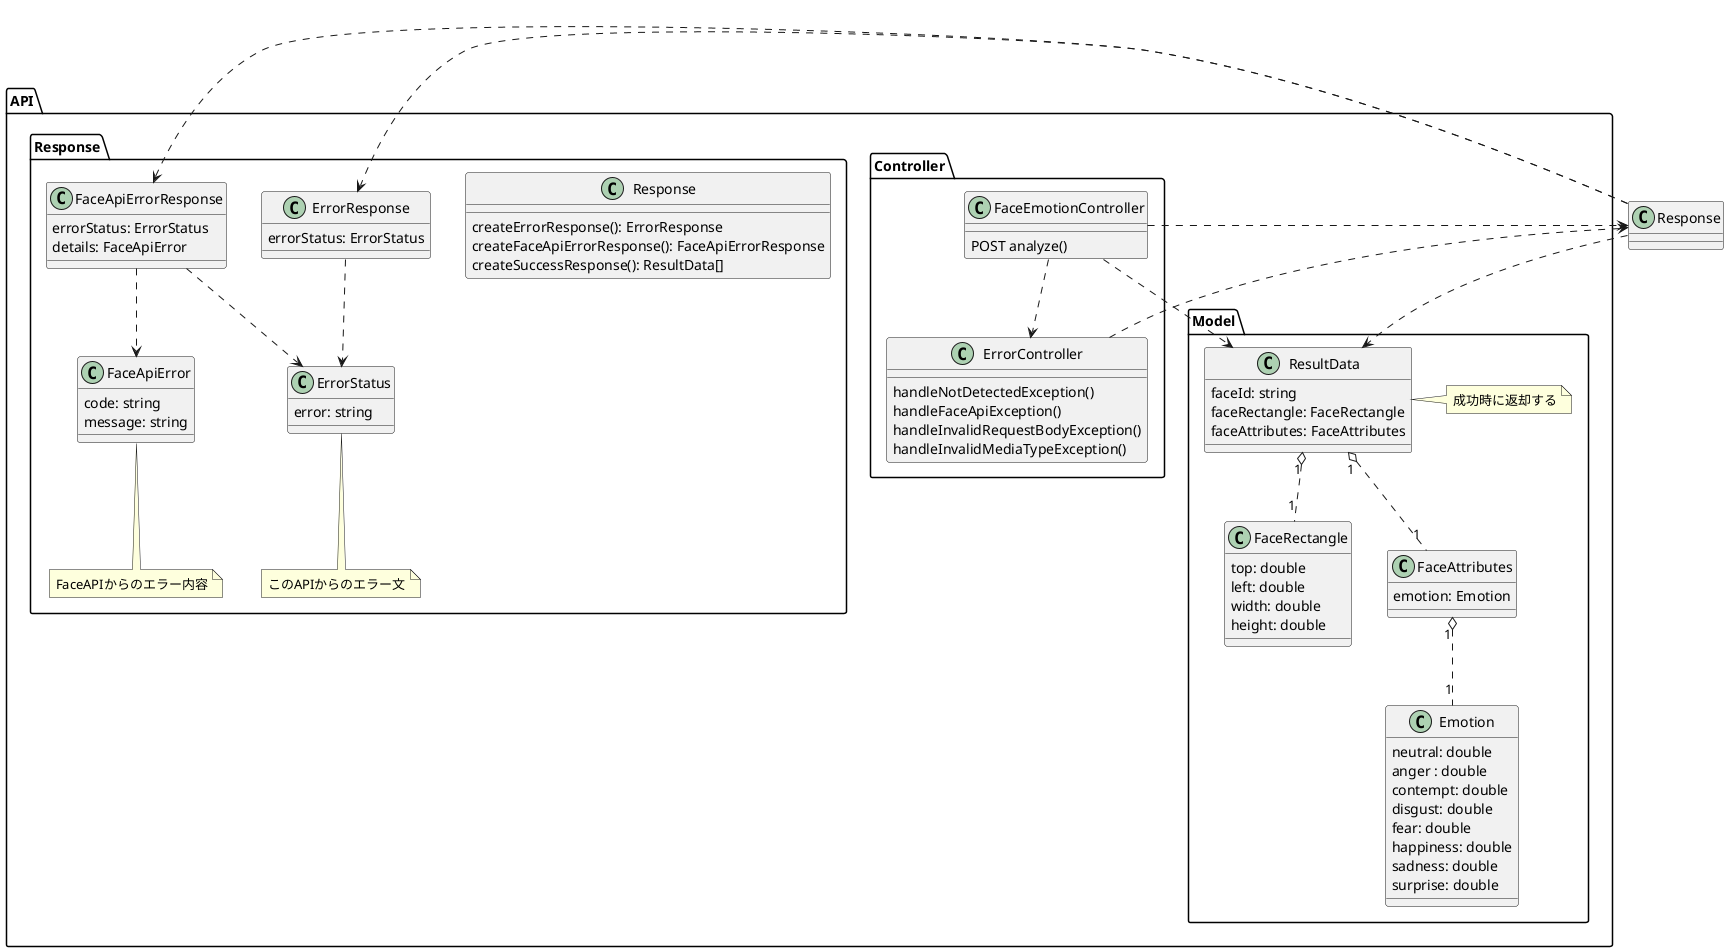 @startuml Face Emotion Analyser API

' サーバーサイド
package "API" {

    package "Controller" {
        class FaceEmotionController {
            POST analyze()
        }

        class ErrorController {
            handleNotDetectedException()
            handleFaceApiException()
            handleInvalidRequestBodyException()
            handleInvalidMediaTypeException()
        }
    }

    package "Response" {
        class Response {
            createErrorResponse(): ErrorResponse
            createFaceApiErrorResponse(): FaceApiErrorResponse
            createSuccessResponse(): ResultData[]
        }

        class ErrorResponse {
            errorStatus: ErrorStatus
        }

        class ErrorStatus {
            error: string
        }
        note bottom: このAPIからのエラー文

        class FaceApiErrorResponse {
            errorStatus: ErrorStatus
            details: FaceApiError
        }

        class FaceApiError {
            code: string
            message: string
        }
        note bottom: FaceAPIからのエラー内容
    }


    package "Model" {
        class ResultData {
            faceId: string
            faceRectangle: FaceRectangle
            faceAttributes: FaceAttributes
        }
        note right: 成功時に返却する

        class FaceRectangle {
            top: double
            left: double
            width: double
            height: double
        }

        class FaceAttributes {
            emotion: Emotion
        }

        class Emotion {
            neutral: double
            anger : double
            contempt: double
            disgust: double
            fear: double
            happiness: double
            sadness: double
            surprise: double
        }
    }

}

ResultData "1" o.. "1" FaceRectangle
ResultData "1" o.. "1" FaceAttributes
FaceAttributes "1" o.. "1" Emotion

FaceEmotionController ..> ResultData
FaceEmotionController ..> ErrorController

FaceEmotionController ..> Response
ErrorController ..> Response
Response ..> ErrorResponse
Response ..> FaceApiErrorResponse
ErrorResponse ..> ErrorStatus
FaceApiErrorResponse ..> FaceApiError
FaceApiErrorResponse ..> ErrorStatus
Response ..> ResultData

@enduml